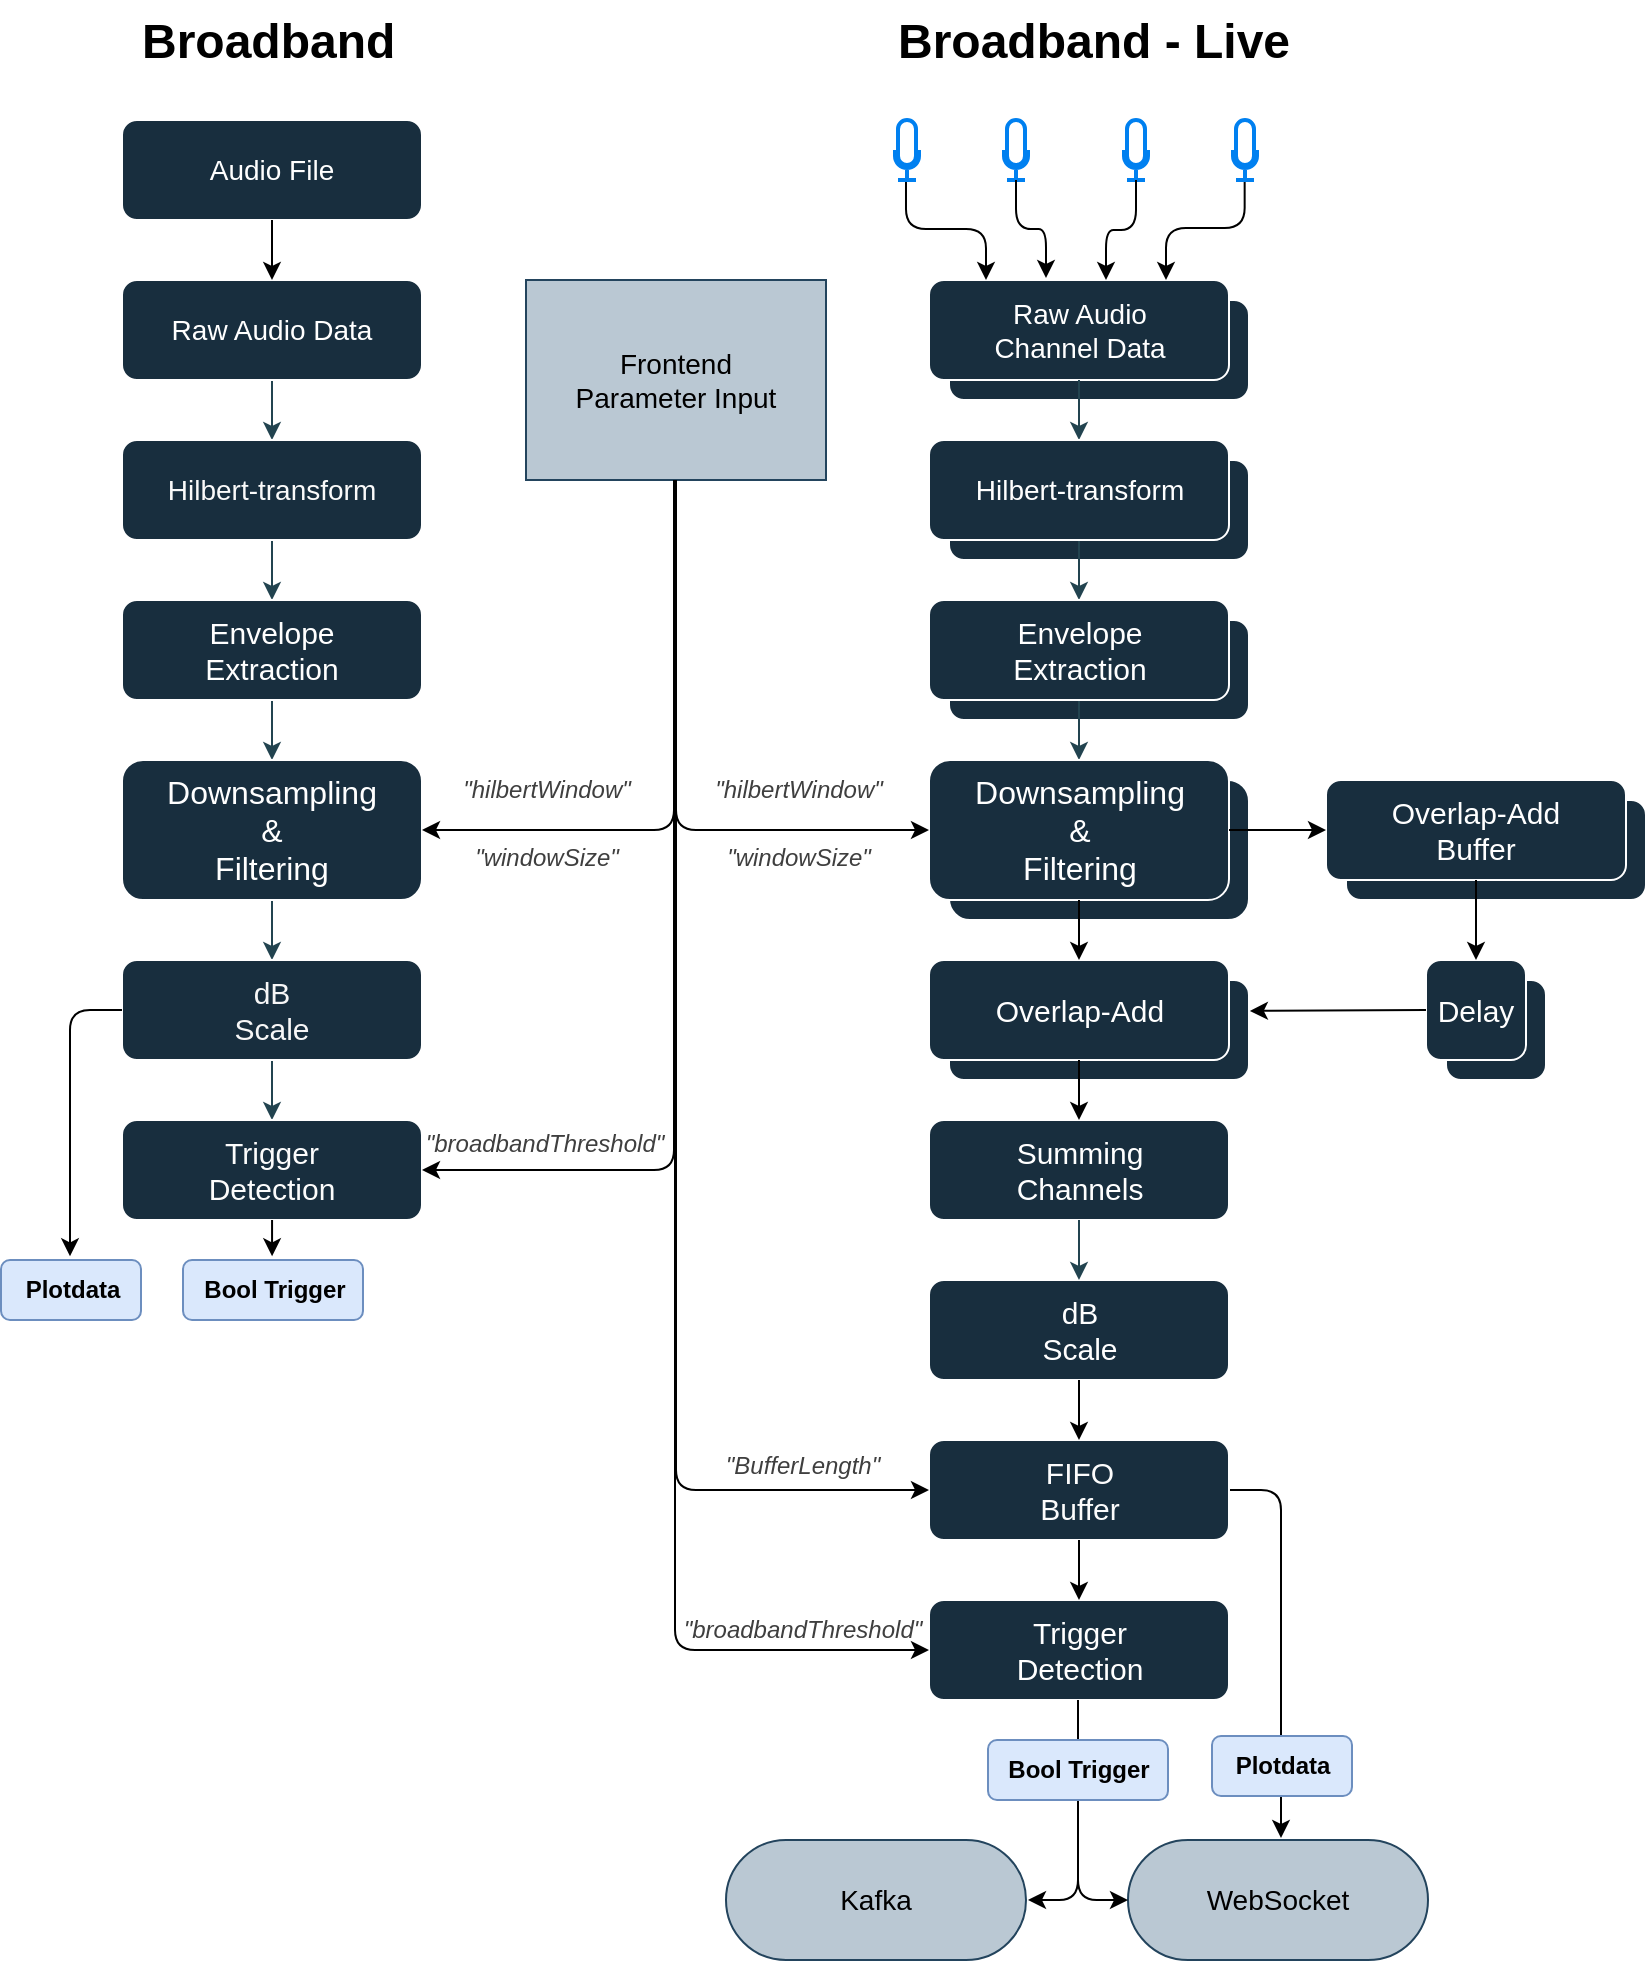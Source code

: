 <mxfile>
    <diagram name="Page-1" id="ETMK86KujsUC3mSHv967">
        <mxGraphModel dx="197" dy="1924" grid="1" gridSize="10" guides="1" tooltips="1" connect="1" arrows="1" fold="1" page="1" pageScale="1" pageWidth="827" pageHeight="1169" math="0" shadow="0">
            <root>
                <mxCell id="0"/>
                <mxCell id="1" parent="0"/>
                <mxCell id="47" value="" style="rounded=1;whiteSpace=wrap;html=1;labelBackgroundColor=none;fillColor=#182E3E;strokeColor=#FFFFFF;fontColor=#FFFFFF;" parent="1" vertex="1">
                    <mxGeometry x="727" y="370" width="50" height="50" as="geometry"/>
                </mxCell>
                <mxCell id="32" value="" style="group" parent="1" vertex="1" connectable="0">
                    <mxGeometry x="677" y="280" width="150" height="50" as="geometry"/>
                </mxCell>
                <mxCell id="33" value="" style="rounded=1;whiteSpace=wrap;html=1;labelBackgroundColor=none;fillColor=#182E3E;strokeColor=#FFFFFF;fontColor=#FFFFFF;" parent="32" vertex="1">
                    <mxGeometry width="150" height="50" as="geometry"/>
                </mxCell>
                <mxCell id="34" value="&lt;span style=&quot;font-size: 15px;&quot;&gt;&lt;font style=&quot;color: rgb(255, 255, 255);&quot;&gt;OLA Buffer&lt;/font&gt;&lt;/span&gt;" style="text;html=1;align=center;verticalAlign=middle;whiteSpace=wrap;rounded=0;labelBackgroundColor=none;fontColor=#FFFFFF;" parent="32" vertex="1">
                    <mxGeometry x="45" y="10" width="60" height="30" as="geometry"/>
                </mxCell>
                <mxCell id="9" value="" style="group" parent="1" vertex="1" connectable="0">
                    <mxGeometry x="478.5" y="270" width="150" height="70" as="geometry"/>
                </mxCell>
                <mxCell id="10" value="" style="rounded=1;whiteSpace=wrap;html=1;labelBackgroundColor=none;fillColor=#182E3E;strokeColor=#FFFFFF;fontColor=#FFFFFF;" parent="9" vertex="1">
                    <mxGeometry width="150" height="70" as="geometry"/>
                </mxCell>
                <mxCell id="15" value="" style="group" parent="1" vertex="1" connectable="0">
                    <mxGeometry x="478.5" y="370" width="150" height="50" as="geometry"/>
                </mxCell>
                <mxCell id="16" value="" style="rounded=1;whiteSpace=wrap;html=1;labelBackgroundColor=none;fillColor=#182E3E;strokeColor=#FFFFFF;fontColor=#FFFFFF;" parent="15" vertex="1">
                    <mxGeometry width="150" height="50" as="geometry"/>
                </mxCell>
                <mxCell id="17" value="&lt;font style=&quot;font-size: 15px; color: rgb(255, 255, 255);&quot;&gt;OLA&lt;/font&gt;" style="text;html=1;align=center;verticalAlign=middle;whiteSpace=wrap;rounded=0;labelBackgroundColor=none;fontColor=#FFFFFF;" parent="15" vertex="1">
                    <mxGeometry x="45" y="10" width="60" height="30" as="geometry"/>
                </mxCell>
                <mxCell id="6" value="" style="group" parent="1" vertex="1" connectable="0">
                    <mxGeometry x="478.5" y="190" width="150" height="50" as="geometry"/>
                </mxCell>
                <mxCell id="7" value="" style="rounded=1;whiteSpace=wrap;html=1;labelBackgroundColor=none;fillColor=#182E3E;strokeColor=#FFFFFF;fontColor=#FFFFFF;" parent="6" vertex="1">
                    <mxGeometry width="150" height="50" as="geometry"/>
                </mxCell>
                <mxCell id="8" value="&lt;font style=&quot;font-size: 15px; color: rgb(255, 255, 255);&quot;&gt;Envelope Extraction&lt;/font&gt;" style="text;html=1;align=center;verticalAlign=middle;whiteSpace=wrap;rounded=0;labelBackgroundColor=none;fontColor=#FFFFFF;" parent="6" vertex="1">
                    <mxGeometry x="45" y="10" width="60" height="30" as="geometry"/>
                </mxCell>
                <mxCell id="3" value="" style="group" parent="1" vertex="1" connectable="0">
                    <mxGeometry x="478.5" y="110" width="150" height="50" as="geometry"/>
                </mxCell>
                <mxCell id="4" value="" style="rounded=1;whiteSpace=wrap;html=1;labelBackgroundColor=none;fillColor=#182E3E;strokeColor=#FFFFFF;fontColor=#FFFFFF;" parent="3" vertex="1">
                    <mxGeometry width="150" height="50" as="geometry"/>
                </mxCell>
                <mxCell id="5" value="&lt;font style=&quot;font-size: 14px; color: rgb(255, 255, 255);&quot;&gt;Hilbert-transform&lt;/font&gt;" style="text;html=1;align=center;verticalAlign=middle;whiteSpace=wrap;rounded=0;labelBackgroundColor=none;fontColor=#FFFFFF;" parent="3" vertex="1">
                    <mxGeometry x="20" y="10" width="110" height="30" as="geometry"/>
                </mxCell>
                <mxCell id="2" value="" style="rounded=1;whiteSpace=wrap;html=1;labelBackgroundColor=none;fillColor=#182E3E;strokeColor=#FFFFFF;fontColor=#FFFFFF;" parent="1" vertex="1">
                    <mxGeometry x="478.5" y="30" width="150" height="50" as="geometry"/>
                </mxCell>
                <mxCell id="3l54H0jpk-vekhEGEyEh-17" value="" style="edgeStyle=orthogonalEdgeStyle;rounded=0;orthogonalLoop=1;jettySize=auto;html=1;exitX=0.5;exitY=1;exitDx=0;exitDy=0;labelBackgroundColor=none;fontColor=default;strokeColor=light-dark(#234450,#000000);entryX=0.5;entryY=0;entryDx=0;entryDy=0;" parent="1" source="3l54H0jpk-vekhEGEyEh-1" target="7sJCCT2JWIlp2gaFB4CZ-1" edge="1">
                    <mxGeometry relative="1" as="geometry">
                        <mxPoint x="140" y="90" as="sourcePoint"/>
                        <mxPoint x="140" y="105" as="targetPoint"/>
                    </mxGeometry>
                </mxCell>
                <mxCell id="3l54H0jpk-vekhEGEyEh-18" value="" style="edgeStyle=orthogonalEdgeStyle;rounded=0;orthogonalLoop=1;jettySize=auto;html=1;entryX=0.5;entryY=0;entryDx=0;entryDy=0;labelBackgroundColor=none;fontColor=default;strokeColor=light-dark(#234450,#000000);" parent="1" source="3l54H0jpk-vekhEGEyEh-3" target="3l54H0jpk-vekhEGEyEh-4" edge="1">
                    <mxGeometry relative="1" as="geometry"/>
                </mxCell>
                <mxCell id="3l54H0jpk-vekhEGEyEh-22" style="edgeStyle=orthogonalEdgeStyle;rounded=0;orthogonalLoop=1;jettySize=auto;html=1;exitX=0.5;exitY=1;exitDx=0;exitDy=0;entryX=0.5;entryY=0;entryDx=0;entryDy=0;labelBackgroundColor=none;fontColor=default;strokeColor=light-dark(#234450,#000000);" parent="1" source="3l54H0jpk-vekhEGEyEh-4" target="3l54H0jpk-vekhEGEyEh-5" edge="1">
                    <mxGeometry relative="1" as="geometry"/>
                </mxCell>
                <mxCell id="3l54H0jpk-vekhEGEyEh-20" value="" style="edgeStyle=orthogonalEdgeStyle;rounded=0;orthogonalLoop=1;jettySize=auto;html=1;entryX=0.5;entryY=0;entryDx=0;entryDy=0;labelBackgroundColor=none;fontColor=default;strokeColor=light-dark(#234450,#000000);" parent="1" source="3l54H0jpk-vekhEGEyEh-5" target="3l54H0jpk-vekhEGEyEh-6" edge="1">
                    <mxGeometry relative="1" as="geometry">
                        <mxPoint x="140" y="440" as="targetPoint"/>
                    </mxGeometry>
                </mxCell>
                <mxCell id="3l54H0jpk-vekhEGEyEh-27" value="&lt;h1 style=&quot;margin-top: 0px;&quot;&gt;&lt;font style=&quot;color: rgb(0, 0, 0);&quot;&gt;Broadband&lt;/font&gt;&lt;/h1&gt;" style="text;html=1;whiteSpace=wrap;overflow=hidden;rounded=0;labelBackgroundColor=none;fontColor=#FFFFFF;" parent="1" vertex="1">
                    <mxGeometry x="72.5" y="-120" width="135" height="40" as="geometry"/>
                </mxCell>
                <mxCell id="7sJCCT2JWIlp2gaFB4CZ-2" value="" style="edgeStyle=orthogonalEdgeStyle;rounded=0;orthogonalLoop=1;jettySize=auto;html=1;exitX=0.5;exitY=1;exitDx=0;exitDy=0;labelBackgroundColor=none;fontColor=default;strokeColor=light-dark(#234450,#000000);entryX=0.5;entryY=0;entryDx=0;entryDy=0;" parent="1" source="7sJCCT2JWIlp2gaFB4CZ-1" target="3l54H0jpk-vekhEGEyEh-3" edge="1">
                    <mxGeometry relative="1" as="geometry">
                        <mxPoint x="140" y="165" as="sourcePoint"/>
                        <mxPoint x="140" y="180" as="targetPoint"/>
                        <Array as="points"/>
                    </mxGeometry>
                </mxCell>
                <mxCell id="7sJCCT2JWIlp2gaFB4CZ-4" value="" style="rounded=1;whiteSpace=wrap;html=1;labelBackgroundColor=none;fillColor=#182E3E;strokeColor=#FFFFFF;fontColor=#FFFFFF;" parent="1" vertex="1">
                    <mxGeometry x="468.5" y="20" width="150" height="50" as="geometry"/>
                </mxCell>
                <mxCell id="7sJCCT2JWIlp2gaFB4CZ-5" value="" style="edgeStyle=orthogonalEdgeStyle;rounded=0;orthogonalLoop=1;jettySize=auto;html=1;exitX=0.5;exitY=1;exitDx=0;exitDy=0;labelBackgroundColor=none;fontColor=default;strokeColor=light-dark(#234450,#000000);entryX=0.5;entryY=0;entryDx=0;entryDy=0;" parent="1" source="7sJCCT2JWIlp2gaFB4CZ-4" target="7sJCCT2JWIlp2gaFB4CZ-25" edge="1">
                    <mxGeometry relative="1" as="geometry">
                        <mxPoint x="543.5" y="90" as="sourcePoint"/>
                        <mxPoint x="543.5" y="105" as="targetPoint"/>
                    </mxGeometry>
                </mxCell>
                <mxCell id="7sJCCT2JWIlp2gaFB4CZ-6" value="&lt;font style=&quot;font-size: 14px; color: rgb(255, 255, 255);&quot;&gt;Raw Audio Channel Data&lt;/font&gt;" style="text;html=1;align=center;verticalAlign=middle;whiteSpace=wrap;rounded=0;labelBackgroundColor=none;fontColor=#FFFFFF;" parent="1" vertex="1">
                    <mxGeometry x="488.5" y="30" width="110" height="30" as="geometry"/>
                </mxCell>
                <mxCell id="7sJCCT2JWIlp2gaFB4CZ-7" value="" style="edgeStyle=orthogonalEdgeStyle;rounded=0;orthogonalLoop=1;jettySize=auto;html=1;entryX=0.5;entryY=0;entryDx=0;entryDy=0;labelBackgroundColor=none;fontColor=default;strokeColor=light-dark(#234450,#000000);" parent="1" source="7sJCCT2JWIlp2gaFB4CZ-8" target="7sJCCT2JWIlp2gaFB4CZ-10" edge="1">
                    <mxGeometry relative="1" as="geometry"/>
                </mxCell>
                <mxCell id="7sJCCT2JWIlp2gaFB4CZ-24" value="&lt;h1 style=&quot;margin-top: 0px;&quot;&gt;&lt;font style=&quot;color: rgb(0, 0, 0);&quot;&gt;Broadband - Live&lt;/font&gt;&lt;/h1&gt;" style="text;html=1;whiteSpace=wrap;overflow=hidden;rounded=0;labelBackgroundColor=none;fontColor=#FFFFFF;" parent="1" vertex="1">
                    <mxGeometry x="451" y="-120" width="205" height="40" as="geometry"/>
                </mxCell>
                <mxCell id="7sJCCT2JWIlp2gaFB4CZ-26" value="" style="edgeStyle=orthogonalEdgeStyle;rounded=0;orthogonalLoop=1;jettySize=auto;html=1;exitX=0.5;exitY=1;exitDx=0;exitDy=0;labelBackgroundColor=none;fontColor=default;strokeColor=light-dark(#234450,#000000);entryX=0.5;entryY=0;entryDx=0;entryDy=0;" parent="1" source="7sJCCT2JWIlp2gaFB4CZ-25" target="7sJCCT2JWIlp2gaFB4CZ-8" edge="1">
                    <mxGeometry relative="1" as="geometry">
                        <mxPoint x="543.5" y="165" as="sourcePoint"/>
                        <mxPoint x="543.5" y="180" as="targetPoint"/>
                        <Array as="points"/>
                    </mxGeometry>
                </mxCell>
                <mxCell id="7sJCCT2JWIlp2gaFB4CZ-28" value="" style="group" parent="1" vertex="1" connectable="0">
                    <mxGeometry x="468.5" y="600" width="150" height="50" as="geometry"/>
                </mxCell>
                <mxCell id="85" value="" style="edgeStyle=elbowEdgeStyle;html=1;" edge="1" parent="7sJCCT2JWIlp2gaFB4CZ-28" source="7sJCCT2JWIlp2gaFB4CZ-15">
                    <mxGeometry relative="1" as="geometry">
                        <mxPoint x="175.5" y="199" as="targetPoint"/>
                        <Array as="points">
                            <mxPoint x="176" y="110"/>
                        </Array>
                    </mxGeometry>
                </mxCell>
                <mxCell id="7sJCCT2JWIlp2gaFB4CZ-15" value="" style="rounded=1;whiteSpace=wrap;html=1;labelBackgroundColor=none;fillColor=#182E3E;strokeColor=#FFFFFF;fontColor=#FFFFFF;" parent="7sJCCT2JWIlp2gaFB4CZ-28" vertex="1">
                    <mxGeometry width="150" height="50" as="geometry"/>
                </mxCell>
                <mxCell id="7sJCCT2JWIlp2gaFB4CZ-16" value="&lt;font style=&quot;font-size: 15px; color: rgb(252, 252, 252);&quot;&gt;FIFO Buffer&lt;/font&gt;" style="text;html=1;align=center;verticalAlign=middle;whiteSpace=wrap;rounded=0;labelBackgroundColor=none;fontColor=#FFFFFF;" parent="7sJCCT2JWIlp2gaFB4CZ-28" vertex="1">
                    <mxGeometry x="45" y="10" width="60" height="30" as="geometry"/>
                </mxCell>
                <mxCell id="7sJCCT2JWIlp2gaFB4CZ-29" value="" style="group" parent="1" vertex="1" connectable="0">
                    <mxGeometry x="468.5" y="520" width="150" height="50" as="geometry"/>
                </mxCell>
                <mxCell id="7sJCCT2JWIlp2gaFB4CZ-12" value="" style="rounded=1;whiteSpace=wrap;html=1;labelBackgroundColor=none;fillColor=#182E3E;strokeColor=#FFFFFF;fontColor=#FFFFFF;" parent="7sJCCT2JWIlp2gaFB4CZ-29" vertex="1">
                    <mxGeometry width="150" height="50" as="geometry"/>
                </mxCell>
                <mxCell id="7sJCCT2JWIlp2gaFB4CZ-17" value="&lt;font style=&quot;font-size: 15px; color: rgb(255, 255, 255);&quot;&gt;dB Scale&lt;/font&gt;" style="text;html=1;align=center;verticalAlign=middle;whiteSpace=wrap;rounded=0;labelBackgroundColor=none;fontColor=#FFFFFF;" parent="7sJCCT2JWIlp2gaFB4CZ-29" vertex="1">
                    <mxGeometry x="45" y="10" width="60" height="30" as="geometry"/>
                </mxCell>
                <mxCell id="7sJCCT2JWIlp2gaFB4CZ-30" value="" style="group" parent="1" vertex="1" connectable="0">
                    <mxGeometry x="468.5" y="260" width="150" height="70" as="geometry"/>
                </mxCell>
                <mxCell id="7sJCCT2JWIlp2gaFB4CZ-10" value="" style="rounded=1;whiteSpace=wrap;html=1;labelBackgroundColor=none;fillColor=#182E3E;strokeColor=#FFFFFF;fontColor=#FFFFFF;" parent="7sJCCT2JWIlp2gaFB4CZ-30" vertex="1">
                    <mxGeometry width="150" height="70" as="geometry"/>
                </mxCell>
                <mxCell id="7sJCCT2JWIlp2gaFB4CZ-18" value="&lt;font style=&quot;font-size: 16px; color: rgb(255, 255, 255);&quot;&gt;Downsampling&lt;/font&gt;&lt;div&gt;&lt;font style=&quot;font-size: 16px; color: rgb(255, 255, 255);&quot;&gt;&amp;amp;&lt;/font&gt;&lt;/div&gt;&lt;div&gt;&lt;font style=&quot;font-size: 16px; color: rgb(255, 255, 255);&quot;&gt;Filtering&lt;/font&gt;&lt;/div&gt;" style="text;html=1;align=center;verticalAlign=middle;whiteSpace=wrap;rounded=0;labelBackgroundColor=none;fontColor=#FFFFFF;" parent="7sJCCT2JWIlp2gaFB4CZ-30" vertex="1">
                    <mxGeometry x="20" y="20" width="110" height="30" as="geometry"/>
                </mxCell>
                <mxCell id="7sJCCT2JWIlp2gaFB4CZ-31" value="" style="group" parent="1" vertex="1" connectable="0">
                    <mxGeometry x="468.5" y="180" width="150" height="50" as="geometry"/>
                </mxCell>
                <mxCell id="7sJCCT2JWIlp2gaFB4CZ-8" value="" style="rounded=1;whiteSpace=wrap;html=1;labelBackgroundColor=none;fillColor=#182E3E;strokeColor=#FFFFFF;fontColor=#FFFFFF;" parent="7sJCCT2JWIlp2gaFB4CZ-31" vertex="1">
                    <mxGeometry width="150" height="50" as="geometry"/>
                </mxCell>
                <mxCell id="7sJCCT2JWIlp2gaFB4CZ-19" value="&lt;font style=&quot;font-size: 15px; color: rgb(255, 255, 255);&quot;&gt;Envelope Extraction&lt;/font&gt;" style="text;html=1;align=center;verticalAlign=middle;whiteSpace=wrap;rounded=0;labelBackgroundColor=none;fontColor=#FFFFFF;" parent="7sJCCT2JWIlp2gaFB4CZ-31" vertex="1">
                    <mxGeometry x="45" y="10" width="60" height="30" as="geometry"/>
                </mxCell>
                <mxCell id="7sJCCT2JWIlp2gaFB4CZ-32" value="" style="group" parent="1" vertex="1" connectable="0">
                    <mxGeometry x="468.5" y="100" width="150" height="50" as="geometry"/>
                </mxCell>
                <mxCell id="7sJCCT2JWIlp2gaFB4CZ-25" value="" style="rounded=1;whiteSpace=wrap;html=1;labelBackgroundColor=none;fillColor=#182E3E;strokeColor=#FFFFFF;fontColor=#FFFFFF;" parent="7sJCCT2JWIlp2gaFB4CZ-32" vertex="1">
                    <mxGeometry width="150" height="50" as="geometry"/>
                </mxCell>
                <mxCell id="7sJCCT2JWIlp2gaFB4CZ-27" value="&lt;font style=&quot;font-size: 14px; color: rgb(255, 255, 255);&quot;&gt;Hilbert-transform&lt;/font&gt;" style="text;html=1;align=center;verticalAlign=middle;whiteSpace=wrap;rounded=0;labelBackgroundColor=none;fontColor=#FFFFFF;" parent="7sJCCT2JWIlp2gaFB4CZ-32" vertex="1">
                    <mxGeometry x="20" y="10" width="110" height="30" as="geometry"/>
                </mxCell>
                <mxCell id="7sJCCT2JWIlp2gaFB4CZ-33" value="" style="group" parent="1" vertex="1" connectable="0">
                    <mxGeometry x="468.5" y="680" width="150" height="50" as="geometry"/>
                </mxCell>
                <mxCell id="7sJCCT2JWIlp2gaFB4CZ-13" value="" style="rounded=1;whiteSpace=wrap;html=1;labelBackgroundColor=none;fillColor=#182E3E;strokeColor=#FFFFFF;fontColor=#FFFFFF;" parent="7sJCCT2JWIlp2gaFB4CZ-33" vertex="1">
                    <mxGeometry width="150" height="50" as="geometry"/>
                </mxCell>
                <mxCell id="7sJCCT2JWIlp2gaFB4CZ-21" value="&lt;font style=&quot;font-size: 15px; color: rgb(255, 255, 255);&quot;&gt;Trigger Detection&lt;/font&gt;" style="text;html=1;align=center;verticalAlign=middle;whiteSpace=wrap;rounded=0;labelBackgroundColor=none;fontColor=#FFFFFF;" parent="7sJCCT2JWIlp2gaFB4CZ-33" vertex="1">
                    <mxGeometry x="45" y="10" width="60" height="30" as="geometry"/>
                </mxCell>
                <mxCell id="7sJCCT2JWIlp2gaFB4CZ-36" value="" style="group" parent="1" vertex="1" connectable="0">
                    <mxGeometry x="65" y="440" width="150" height="50" as="geometry"/>
                </mxCell>
                <mxCell id="3l54H0jpk-vekhEGEyEh-6" value="" style="rounded=1;whiteSpace=wrap;html=1;labelBackgroundColor=none;fillColor=#182E3E;strokeColor=#FFFFFF;fontColor=#FFFFFF;" parent="7sJCCT2JWIlp2gaFB4CZ-36" vertex="1">
                    <mxGeometry width="150" height="50" as="geometry"/>
                </mxCell>
                <mxCell id="3l54H0jpk-vekhEGEyEh-12" value="&lt;font style=&quot;font-size: 15px; color: rgb(252, 252, 252);&quot;&gt;Trigger Detection&lt;/font&gt;" style="text;html=1;align=center;verticalAlign=middle;whiteSpace=wrap;rounded=0;labelBackgroundColor=none;fontColor=#FFFFFF;" parent="7sJCCT2JWIlp2gaFB4CZ-36" vertex="1">
                    <mxGeometry x="45" y="10" width="60" height="30" as="geometry"/>
                </mxCell>
                <mxCell id="7sJCCT2JWIlp2gaFB4CZ-37" value="" style="group" parent="1" vertex="1" connectable="0">
                    <mxGeometry x="65" y="360" width="150" height="50" as="geometry"/>
                </mxCell>
                <mxCell id="3l54H0jpk-vekhEGEyEh-5" value="" style="rounded=1;whiteSpace=wrap;html=1;labelBackgroundColor=none;fillColor=#182E3E;strokeColor=#FFFFFF;fontColor=#FFFFFF;" parent="7sJCCT2JWIlp2gaFB4CZ-37" vertex="1">
                    <mxGeometry width="150" height="50" as="geometry"/>
                </mxCell>
                <mxCell id="3l54H0jpk-vekhEGEyEh-9" value="&lt;font style=&quot;font-size: 15px; color: rgb(247, 247, 247);&quot;&gt;dB Scale&lt;/font&gt;" style="text;html=1;align=center;verticalAlign=middle;whiteSpace=wrap;rounded=0;labelBackgroundColor=none;fontColor=#FFFFFF;" parent="7sJCCT2JWIlp2gaFB4CZ-37" vertex="1">
                    <mxGeometry x="45" y="10" width="60" height="30" as="geometry"/>
                </mxCell>
                <mxCell id="7sJCCT2JWIlp2gaFB4CZ-38" value="" style="group" parent="1" vertex="1" connectable="0">
                    <mxGeometry x="65" y="260" width="150" height="70" as="geometry"/>
                </mxCell>
                <mxCell id="3l54H0jpk-vekhEGEyEh-4" value="" style="rounded=1;whiteSpace=wrap;html=1;labelBackgroundColor=none;fillColor=#182E3E;strokeColor=#FFFFFF;fontColor=#FFFFFF;" parent="7sJCCT2JWIlp2gaFB4CZ-38" vertex="1">
                    <mxGeometry width="150" height="70" as="geometry"/>
                </mxCell>
                <mxCell id="3l54H0jpk-vekhEGEyEh-10" value="&lt;font style=&quot;font-size: 16px; color: rgb(255, 255, 255);&quot;&gt;Downsampling&lt;/font&gt;&lt;div&gt;&lt;font style=&quot;font-size: 16px; color: rgb(255, 255, 255);&quot;&gt;&amp;amp;&lt;/font&gt;&lt;/div&gt;&lt;div&gt;&lt;font style=&quot;font-size: 16px; color: rgb(255, 255, 255);&quot;&gt;Filtering&lt;/font&gt;&lt;/div&gt;" style="text;html=1;align=center;verticalAlign=middle;whiteSpace=wrap;rounded=0;labelBackgroundColor=none;fontColor=#FFFFFF;" parent="7sJCCT2JWIlp2gaFB4CZ-38" vertex="1">
                    <mxGeometry x="20" y="20" width="110" height="30" as="geometry"/>
                </mxCell>
                <mxCell id="7sJCCT2JWIlp2gaFB4CZ-39" value="" style="group" parent="1" vertex="1" connectable="0">
                    <mxGeometry x="65" y="180" width="150" height="50" as="geometry"/>
                </mxCell>
                <mxCell id="3l54H0jpk-vekhEGEyEh-3" value="" style="rounded=1;whiteSpace=wrap;html=1;labelBackgroundColor=none;fillColor=#182E3E;strokeColor=#FFFFFF;fontColor=#FFFFFF;" parent="7sJCCT2JWIlp2gaFB4CZ-39" vertex="1">
                    <mxGeometry width="150" height="50" as="geometry"/>
                </mxCell>
                <mxCell id="3l54H0jpk-vekhEGEyEh-11" value="&lt;font style=&quot;font-size: 15px; color: rgb(255, 255, 255);&quot;&gt;Envelope Extraction&lt;/font&gt;" style="text;html=1;align=center;verticalAlign=middle;whiteSpace=wrap;rounded=0;labelBackgroundColor=none;fontColor=#FFFFFF;" parent="7sJCCT2JWIlp2gaFB4CZ-39" vertex="1">
                    <mxGeometry x="45" y="10" width="60" height="30" as="geometry"/>
                </mxCell>
                <mxCell id="7sJCCT2JWIlp2gaFB4CZ-40" value="" style="group" parent="1" vertex="1" connectable="0">
                    <mxGeometry x="65" y="100" width="150" height="50" as="geometry"/>
                </mxCell>
                <mxCell id="7sJCCT2JWIlp2gaFB4CZ-1" value="" style="rounded=1;whiteSpace=wrap;html=1;labelBackgroundColor=none;fillColor=#182E3E;strokeColor=#FFFFFF;fontColor=#FFFFFF;" parent="7sJCCT2JWIlp2gaFB4CZ-40" vertex="1">
                    <mxGeometry width="150" height="50" as="geometry"/>
                </mxCell>
                <mxCell id="7sJCCT2JWIlp2gaFB4CZ-3" value="&lt;font style=&quot;font-size: 14px; color: rgb(250, 250, 250);&quot;&gt;Hilbert-transform&lt;/font&gt;" style="text;html=1;align=center;verticalAlign=middle;whiteSpace=wrap;rounded=0;labelBackgroundColor=none;fontColor=#FFFFFF;" parent="7sJCCT2JWIlp2gaFB4CZ-40" vertex="1">
                    <mxGeometry x="20" y="10" width="110" height="30" as="geometry"/>
                </mxCell>
                <mxCell id="7sJCCT2JWIlp2gaFB4CZ-41" value="" style="group;fillColor=none;" parent="1" vertex="1" connectable="0">
                    <mxGeometry x="65" y="20" width="150" height="50" as="geometry"/>
                </mxCell>
                <mxCell id="3l54H0jpk-vekhEGEyEh-1" value="" style="rounded=1;whiteSpace=wrap;html=1;labelBackgroundColor=none;fillColor=#182E3E;strokeColor=#FFFFFF;fontColor=#FFFFFF;" parent="7sJCCT2JWIlp2gaFB4CZ-41" vertex="1">
                    <mxGeometry width="150" height="50" as="geometry"/>
                </mxCell>
                <mxCell id="3l54H0jpk-vekhEGEyEh-2" value="&lt;font style=&quot;font-size: 14px; color: rgb(255, 255, 255);&quot;&gt;Raw Audio Data&lt;/font&gt;" style="text;html=1;align=center;verticalAlign=middle;whiteSpace=wrap;rounded=0;labelBackgroundColor=none;fontColor=#FFFFFF;" parent="7sJCCT2JWIlp2gaFB4CZ-41" vertex="1">
                    <mxGeometry x="20" y="10" width="110" height="30" as="geometry"/>
                </mxCell>
                <mxCell id="7sJCCT2JWIlp2gaFB4CZ-43" value="" style="group" parent="1" vertex="1" connectable="0">
                    <mxGeometry x="468.5" y="360" width="150" height="50" as="geometry"/>
                </mxCell>
                <mxCell id="7sJCCT2JWIlp2gaFB4CZ-44" value="" style="rounded=1;whiteSpace=wrap;html=1;labelBackgroundColor=none;fillColor=#182E3E;strokeColor=#FFFFFF;fontColor=#FFFFFF;" parent="7sJCCT2JWIlp2gaFB4CZ-43" vertex="1">
                    <mxGeometry width="150" height="50" as="geometry"/>
                </mxCell>
                <mxCell id="7sJCCT2JWIlp2gaFB4CZ-45" value="&lt;font style=&quot;font-size: 15px; color: rgb(255, 255, 255);&quot;&gt;Overlap-Add&lt;/font&gt;" style="text;html=1;align=center;verticalAlign=middle;whiteSpace=wrap;rounded=0;labelBackgroundColor=none;fontColor=#FFFFFF;" parent="7sJCCT2JWIlp2gaFB4CZ-43" vertex="1">
                    <mxGeometry x="10" y="10" width="130" height="30" as="geometry"/>
                </mxCell>
                <mxCell id="18" value="" style="group" parent="1" vertex="1" connectable="0">
                    <mxGeometry x="468.5" y="440" width="150" height="50" as="geometry"/>
                </mxCell>
                <mxCell id="19" value="" style="rounded=1;whiteSpace=wrap;html=1;labelBackgroundColor=none;fillColor=#182E3E;strokeColor=#FFFFFF;fontColor=#FFFFFF;" parent="18" vertex="1">
                    <mxGeometry width="150" height="50" as="geometry"/>
                </mxCell>
                <mxCell id="20" value="&lt;span style=&quot;font-size: 15px;&quot;&gt;&lt;font style=&quot;color: rgb(255, 255, 255);&quot;&gt;Summing Channels&lt;/font&gt;&lt;/span&gt;" style="text;html=1;align=center;verticalAlign=middle;whiteSpace=wrap;rounded=0;labelBackgroundColor=none;fontColor=#FFFFFF;" parent="18" vertex="1">
                    <mxGeometry x="45" y="10" width="60" height="30" as="geometry"/>
                </mxCell>
                <mxCell id="21" style="edgeStyle=none;html=1;exitX=0.5;exitY=1;exitDx=0;exitDy=0;entryX=0.5;entryY=0;entryDx=0;entryDy=0;strokeColor=light-dark(#234450,#000000);" parent="1" source="19" target="7sJCCT2JWIlp2gaFB4CZ-12" edge="1">
                    <mxGeometry relative="1" as="geometry"/>
                </mxCell>
                <mxCell id="25" style="edgeStyle=none;html=1;exitX=0.5;exitY=1;exitDx=0;exitDy=0;entryX=0.5;entryY=0;entryDx=0;entryDy=0;" parent="1" source="7sJCCT2JWIlp2gaFB4CZ-12" target="7sJCCT2JWIlp2gaFB4CZ-15" edge="1">
                    <mxGeometry relative="1" as="geometry"/>
                </mxCell>
                <mxCell id="26" style="edgeStyle=none;html=1;exitX=0.5;exitY=1;exitDx=0;exitDy=0;entryX=0.5;entryY=0;entryDx=0;entryDy=0;" parent="1" source="7sJCCT2JWIlp2gaFB4CZ-15" target="7sJCCT2JWIlp2gaFB4CZ-13" edge="1">
                    <mxGeometry relative="1" as="geometry"/>
                </mxCell>
                <mxCell id="27" value="" style="group" parent="1" vertex="1" connectable="0">
                    <mxGeometry x="667" y="270" width="150" height="50" as="geometry"/>
                </mxCell>
                <mxCell id="28" value="" style="rounded=1;whiteSpace=wrap;html=1;labelBackgroundColor=none;fillColor=#182E3E;strokeColor=#FFFFFF;fontColor=#FFFFFF;" parent="27" vertex="1">
                    <mxGeometry width="150" height="50" as="geometry"/>
                </mxCell>
                <mxCell id="29" value="&lt;span style=&quot;font-size: 15px;&quot;&gt;&lt;font style=&quot;color: rgb(255, 255, 255);&quot;&gt;Overlap-Add Buffer&lt;/font&gt;&lt;/span&gt;" style="text;html=1;align=center;verticalAlign=middle;whiteSpace=wrap;rounded=0;labelBackgroundColor=none;fontColor=#FFFFFF;" parent="27" vertex="1">
                    <mxGeometry x="10" y="10" width="130" height="30" as="geometry"/>
                </mxCell>
                <mxCell id="30" style="edgeStyle=none;html=1;exitX=1;exitY=0.5;exitDx=0;exitDy=0;entryX=0;entryY=0.5;entryDx=0;entryDy=0;" parent="1" source="7sJCCT2JWIlp2gaFB4CZ-10" target="28" edge="1">
                    <mxGeometry relative="1" as="geometry"/>
                </mxCell>
                <mxCell id="37" style="edgeStyle=none;html=1;exitX=0.5;exitY=1;exitDx=0;exitDy=0;entryX=0.5;entryY=0;entryDx=0;entryDy=0;" parent="1" source="7sJCCT2JWIlp2gaFB4CZ-10" target="7sJCCT2JWIlp2gaFB4CZ-44" edge="1">
                    <mxGeometry relative="1" as="geometry"/>
                </mxCell>
                <mxCell id="40" value="" style="group" parent="1" vertex="1" connectable="0">
                    <mxGeometry x="727" y="360" width="50" height="50" as="geometry"/>
                </mxCell>
                <mxCell id="41" value="" style="rounded=1;whiteSpace=wrap;html=1;labelBackgroundColor=none;fillColor=#182E3E;strokeColor=#FFFFFF;fontColor=#FFFFFF;" parent="40" vertex="1">
                    <mxGeometry x="-10" width="50" height="50" as="geometry"/>
                </mxCell>
                <mxCell id="42" value="&lt;span style=&quot;font-size: 15px;&quot;&gt;&lt;font style=&quot;color: rgb(255, 255, 255);&quot;&gt;Delay&lt;/font&gt;&lt;/span&gt;" style="text;html=1;align=center;verticalAlign=middle;whiteSpace=wrap;rounded=0;labelBackgroundColor=none;fontColor=#FFFFFF;" parent="40" vertex="1">
                    <mxGeometry x="5" y="10" width="20" height="30" as="geometry"/>
                </mxCell>
                <mxCell id="43" style="edgeStyle=none;html=1;exitX=0.5;exitY=1;exitDx=0;exitDy=0;entryX=0.5;entryY=0;entryDx=0;entryDy=0;" parent="1" source="28" target="41" edge="1">
                    <mxGeometry relative="1" as="geometry">
                        <mxPoint x="747" y="350" as="targetPoint"/>
                    </mxGeometry>
                </mxCell>
                <mxCell id="44" style="edgeStyle=none;html=1;exitX=0;exitY=0.5;exitDx=0;exitDy=0;entryX=1.003;entryY=0.309;entryDx=0;entryDy=0;entryPerimeter=0;" parent="1" source="41" target="16" edge="1">
                    <mxGeometry relative="1" as="geometry"/>
                </mxCell>
                <mxCell id="46" style="edgeStyle=none;html=1;exitX=0.5;exitY=1;exitDx=0;exitDy=0;entryX=0.5;entryY=0;entryDx=0;entryDy=0;" parent="1" source="7sJCCT2JWIlp2gaFB4CZ-44" target="19" edge="1">
                    <mxGeometry relative="1" as="geometry"/>
                </mxCell>
                <mxCell id="48" value="" style="group;fillColor=none;" parent="1" vertex="1" connectable="0">
                    <mxGeometry x="65" y="-60" width="150" height="50" as="geometry"/>
                </mxCell>
                <mxCell id="49" value="" style="rounded=1;whiteSpace=wrap;html=1;labelBackgroundColor=none;fillColor=#182E3E;strokeColor=#FFFFFF;fontColor=#FFFFFF;" parent="48" vertex="1">
                    <mxGeometry width="150" height="50" as="geometry"/>
                </mxCell>
                <mxCell id="50" value="&lt;font style=&quot;font-size: 14px; color: rgb(255, 255, 255);&quot;&gt;Audio File&lt;/font&gt;" style="text;html=1;align=center;verticalAlign=middle;whiteSpace=wrap;rounded=0;labelBackgroundColor=none;fontColor=#FFFFFF;" parent="48" vertex="1">
                    <mxGeometry x="20" y="10" width="110" height="30" as="geometry"/>
                </mxCell>
                <mxCell id="51" style="edgeStyle=none;html=1;exitX=0.5;exitY=1;exitDx=0;exitDy=0;entryX=0.5;entryY=0;entryDx=0;entryDy=0;" parent="1" source="49" target="3l54H0jpk-vekhEGEyEh-1" edge="1">
                    <mxGeometry relative="1" as="geometry"/>
                </mxCell>
                <mxCell id="57" style="html=1;entryX=0.25;entryY=0;entryDx=0;entryDy=0;edgeStyle=elbowEdgeStyle;elbow=vertical;exitX=0.458;exitY=0.978;exitDx=0;exitDy=0;exitPerimeter=0;" parent="1" source="52" edge="1">
                    <mxGeometry relative="1" as="geometry">
                        <mxPoint x="448.5" y="-30" as="sourcePoint"/>
                        <mxPoint x="497" y="20" as="targetPoint"/>
                    </mxGeometry>
                </mxCell>
                <mxCell id="52" value="" style="html=1;verticalLabelPosition=bottom;align=center;labelBackgroundColor=#ffffff;verticalAlign=top;strokeWidth=2;strokeColor=#0080F0;shadow=0;dashed=0;shape=mxgraph.ios7.icons.microphone;" parent="1" vertex="1">
                    <mxGeometry x="451.5" y="-60" width="12" height="30" as="geometry"/>
                </mxCell>
                <mxCell id="53" value="" style="html=1;verticalLabelPosition=bottom;align=center;labelBackgroundColor=#ffffff;verticalAlign=top;strokeWidth=2;strokeColor=#0080F0;shadow=0;dashed=0;shape=mxgraph.ios7.icons.microphone;" parent="1" vertex="1">
                    <mxGeometry x="506" y="-60" width="12" height="30" as="geometry"/>
                </mxCell>
                <mxCell id="54" value="" style="html=1;verticalLabelPosition=bottom;align=center;labelBackgroundColor=#ffffff;verticalAlign=top;strokeWidth=2;strokeColor=#0080F0;shadow=0;dashed=0;shape=mxgraph.ios7.icons.microphone;" parent="1" vertex="1">
                    <mxGeometry x="566" y="-60" width="12" height="30" as="geometry"/>
                </mxCell>
                <mxCell id="60" style="edgeStyle=elbowEdgeStyle;html=1;entryX=0.75;entryY=0;entryDx=0;entryDy=0;elbow=vertical;exitX=0.486;exitY=0.919;exitDx=0;exitDy=0;exitPerimeter=0;" parent="1" source="55" edge="1">
                    <mxGeometry relative="1" as="geometry">
                        <mxPoint x="632.5" y="-30" as="sourcePoint"/>
                        <mxPoint x="587" y="20" as="targetPoint"/>
                    </mxGeometry>
                </mxCell>
                <mxCell id="55" value="" style="html=1;verticalLabelPosition=bottom;align=center;labelBackgroundColor=#ffffff;verticalAlign=top;strokeWidth=2;strokeColor=#0080F0;shadow=0;dashed=0;shape=mxgraph.ios7.icons.microphone;" parent="1" vertex="1">
                    <mxGeometry x="620.5" y="-60" width="12" height="30" as="geometry"/>
                </mxCell>
                <mxCell id="58" style="edgeStyle=elbowEdgeStyle;html=1;elbow=vertical;" parent="1" source="53" edge="1">
                    <mxGeometry relative="1" as="geometry">
                        <mxPoint x="527" y="19" as="targetPoint"/>
                    </mxGeometry>
                </mxCell>
                <mxCell id="59" style="edgeStyle=elbowEdgeStyle;html=1;elbow=vertical;entryX=0.59;entryY=0;entryDx=0;entryDy=0;entryPerimeter=0;" parent="1" source="54" target="7sJCCT2JWIlp2gaFB4CZ-4" edge="1">
                    <mxGeometry relative="1" as="geometry">
                        <mxPoint x="562" y="20" as="targetPoint"/>
                    </mxGeometry>
                </mxCell>
                <mxCell id="67" value="" style="edgeStyle=elbowEdgeStyle;html=1;exitX=0.5;exitY=1;exitDx=0;exitDy=0;entryX=0;entryY=0.5;entryDx=0;entryDy=0;" parent="1" source="62" target="7sJCCT2JWIlp2gaFB4CZ-10" edge="1">
                    <mxGeometry x="0.604" y="-15" relative="1" as="geometry">
                        <mxPoint x="427" y="300" as="targetPoint"/>
                        <Array as="points">
                            <mxPoint x="342" y="200"/>
                        </Array>
                        <mxPoint as="offset"/>
                    </mxGeometry>
                </mxCell>
                <mxCell id="69" value="" style="group" parent="1" vertex="1" connectable="0">
                    <mxGeometry x="267" y="20" width="150" height="100" as="geometry"/>
                </mxCell>
                <mxCell id="62" value="" style="rounded=1;whiteSpace=wrap;html=1;labelBackgroundColor=none;fillColor=#182E3E;strokeColor=#FFFFFF;fontColor=#FFFFFF;" parent="69" vertex="1">
                    <mxGeometry width="150" height="100" as="geometry"/>
                </mxCell>
                <mxCell id="61" value="" style="group;fontSize=14;fillColor=#bac8d3;strokeColor=#23445d;" parent="69" vertex="1" connectable="0">
                    <mxGeometry width="150" height="100" as="geometry"/>
                </mxCell>
                <mxCell id="63" value="&lt;font style=&quot;color: rgb(0, 0, 0);&quot;&gt;Frontend&lt;/font&gt;&lt;div&gt;&lt;font style=&quot;color: rgb(0, 0, 0);&quot;&gt;Parameter Input&lt;/font&gt;&lt;/div&gt;" style="text;html=1;align=center;verticalAlign=middle;whiteSpace=wrap;rounded=0;labelBackgroundColor=none;fontColor=#FFFFFF;fontSize=14;" parent="61" vertex="1">
                    <mxGeometry x="20" y="20" width="110" height="60" as="geometry"/>
                </mxCell>
                <mxCell id="71" value="" style="edgeStyle=elbowEdgeStyle;html=1;exitX=0.5;exitY=1;exitDx=0;exitDy=0;entryX=1;entryY=0.5;entryDx=0;entryDy=0;" parent="1" target="3l54H0jpk-vekhEGEyEh-4" edge="1">
                    <mxGeometry x="0.597" y="15" relative="1" as="geometry">
                        <mxPoint x="341" y="120" as="sourcePoint"/>
                        <mxPoint x="220" y="295" as="targetPoint"/>
                        <Array as="points">
                            <mxPoint x="341" y="200"/>
                        </Array>
                        <mxPoint as="offset"/>
                    </mxGeometry>
                </mxCell>
                <mxCell id="72" value="" style="edgeStyle=elbowEdgeStyle;html=1;exitX=0.5;exitY=1;exitDx=0;exitDy=0;" parent="1" edge="1" target="7sJCCT2JWIlp2gaFB4CZ-13">
                    <mxGeometry x="0.83" y="15" relative="1" as="geometry">
                        <mxPoint x="341.5" y="120" as="sourcePoint"/>
                        <mxPoint x="456.5" y="705" as="targetPoint"/>
                        <Array as="points">
                            <mxPoint x="341.5" y="200"/>
                        </Array>
                        <mxPoint as="offset"/>
                    </mxGeometry>
                </mxCell>
                <mxCell id="73" value="" style="edgeStyle=elbowEdgeStyle;html=1;exitX=0.5;exitY=1;exitDx=0;exitDy=0;entryX=1;entryY=0.5;entryDx=0;entryDy=0;" parent="1" target="3l54H0jpk-vekhEGEyEh-6" edge="1">
                    <mxGeometry x="0.737" y="-15" relative="1" as="geometry">
                        <mxPoint x="341" y="130" as="sourcePoint"/>
                        <mxPoint x="236" y="465" as="targetPoint"/>
                        <Array as="points">
                            <mxPoint x="341" y="210"/>
                        </Array>
                        <mxPoint as="offset"/>
                    </mxGeometry>
                </mxCell>
                <mxCell id="80" value="" style="edgeStyle=elbowEdgeStyle;html=1;entryX=0;entryY=0.5;entryDx=0;entryDy=0;" parent="1" target="7sJCCT2JWIlp2gaFB4CZ-15" edge="1">
                    <mxGeometry x="0.805" y="15" relative="1" as="geometry">
                        <mxPoint x="342" y="120" as="sourcePoint"/>
                        <mxPoint x="464" y="715" as="targetPoint"/>
                        <Array as="points">
                            <mxPoint x="342" y="715"/>
                        </Array>
                        <mxPoint as="offset"/>
                    </mxGeometry>
                </mxCell>
                <mxCell id="97" value="&lt;b&gt;Plotdata&lt;/b&gt;" style="text;html=1;align=center;verticalAlign=middle;resizable=0;points=[];autosize=1;strokeColor=#6c8ebf;fillColor=#dae8fc;rounded=1;" vertex="1" parent="1">
                    <mxGeometry x="610" y="748" width="70" height="30" as="geometry"/>
                </mxCell>
                <mxCell id="98" value="&lt;b&gt;Plotdata&lt;/b&gt;" style="text;html=1;align=center;verticalAlign=middle;resizable=0;points=[];autosize=1;strokeColor=#6c8ebf;fillColor=#dae8fc;rounded=1;" vertex="1" parent="1">
                    <mxGeometry x="4.5" y="510" width="70" height="30" as="geometry"/>
                </mxCell>
                <mxCell id="99" value="&lt;i style=&quot;font-size: 11px;&quot;&gt;&lt;font style=&quot;font-size: 12px; color: rgb(63, 63, 63);&quot;&gt;&quot;hilbertWindow&quot;&lt;/font&gt;&lt;/i&gt;" style="text;html=1;align=center;verticalAlign=middle;resizable=0;points=[];autosize=1;strokeColor=none;fillColor=none;" vertex="1" parent="1">
                    <mxGeometry x="222" y="260" width="110" height="30" as="geometry"/>
                </mxCell>
                <mxCell id="101" value="&lt;i style=&quot;font-size: 11px;&quot;&gt;&lt;font style=&quot;font-size: 12px; color: rgb(63, 63, 63);&quot;&gt;&quot;hilbertWindow&quot;&lt;/font&gt;&lt;/i&gt;" style="text;html=1;align=center;verticalAlign=middle;resizable=0;points=[];autosize=1;strokeColor=none;fillColor=none;" vertex="1" parent="1">
                    <mxGeometry x="347.5" y="260" width="110" height="30" as="geometry"/>
                </mxCell>
                <mxCell id="102" value="&lt;i style=&quot;font-size: 11px;&quot;&gt;&lt;font style=&quot;font-size: 12px; color: rgb(63, 63, 63);&quot;&gt;&quot;windowSize&quot;&lt;/font&gt;&lt;/i&gt;" style="text;html=1;align=center;verticalAlign=middle;resizable=0;points=[];autosize=1;strokeColor=none;fillColor=none;" vertex="1" parent="1">
                    <mxGeometry x="227" y="294" width="100" height="30" as="geometry"/>
                </mxCell>
                <mxCell id="103" value="&lt;i style=&quot;font-size: 11px;&quot;&gt;&lt;font style=&quot;font-size: 12px; color: rgb(63, 63, 63);&quot;&gt;&quot;windowSize&quot;&lt;/font&gt;&lt;/i&gt;" style="text;html=1;align=center;verticalAlign=middle;resizable=0;points=[];autosize=1;strokeColor=none;fillColor=none;" vertex="1" parent="1">
                    <mxGeometry x="352.5" y="294" width="100" height="30" as="geometry"/>
                </mxCell>
                <mxCell id="104" value="&lt;i&gt;&lt;font style=&quot;color: rgb(63, 63, 63);&quot;&gt;&quot;broadbandThreshold&quot;&lt;/font&gt;&lt;/i&gt;" style="text;html=1;align=center;verticalAlign=middle;resizable=0;points=[];autosize=1;strokeColor=none;fillColor=none;" vertex="1" parent="1">
                    <mxGeometry x="205.5" y="437" width="140" height="30" as="geometry"/>
                </mxCell>
                <mxCell id="105" value="&lt;i&gt;&lt;font style=&quot;color: rgb(63, 63, 63);&quot;&gt;&quot;broadbandThreshold&quot;&lt;/font&gt;&lt;/i&gt;" style="text;html=1;align=center;verticalAlign=middle;resizable=0;points=[];autosize=1;strokeColor=none;fillColor=none;" vertex="1" parent="1">
                    <mxGeometry x="334.5" y="680" width="140" height="30" as="geometry"/>
                </mxCell>
                <mxCell id="107" value="&lt;i style=&quot;font-size: 11px;&quot;&gt;&lt;font style=&quot;font-size: 12px; color: rgb(63, 63, 63);&quot;&gt;&quot;BufferLength&quot;&lt;/font&gt;&lt;/i&gt;" style="text;html=1;align=center;verticalAlign=middle;resizable=0;points=[];autosize=1;strokeColor=none;fillColor=none;" vertex="1" parent="1">
                    <mxGeometry x="354.5" y="598" width="100" height="30" as="geometry"/>
                </mxCell>
                <mxCell id="108" style="edgeStyle=elbowEdgeStyle;html=1;exitX=0.5;exitY=0;exitDx=0;exitDy=0;startSize=6;elbow=vertical;" edge="1" parent="1">
                    <mxGeometry relative="1" as="geometry">
                        <mxPoint x="543" y="730" as="sourcePoint"/>
                        <mxPoint x="518" y="830" as="targetPoint"/>
                        <Array as="points">
                            <mxPoint x="528" y="830"/>
                        </Array>
                    </mxGeometry>
                </mxCell>
                <mxCell id="109" value="" style="group;fontSize=14;fillColor=#bac8d3;strokeColor=#23445d;rounded=1;arcSize=50;" vertex="1" connectable="0" parent="1">
                    <mxGeometry x="367" y="800" width="150" height="60" as="geometry"/>
                </mxCell>
                <mxCell id="110" value="&lt;font color=&quot;#000000&quot;&gt;Kafka&lt;/font&gt;" style="text;html=1;align=center;verticalAlign=middle;whiteSpace=wrap;rounded=0;labelBackgroundColor=none;fontColor=#FFFFFF;fontSize=14;" vertex="1" parent="109">
                    <mxGeometry x="20" y="12" width="110" height="36" as="geometry"/>
                </mxCell>
                <mxCell id="112" value="" style="group;fontSize=14;fillColor=#bac8d3;strokeColor=#23445d;rounded=1;arcSize=50;" vertex="1" connectable="0" parent="1">
                    <mxGeometry x="568" y="800" width="150" height="60" as="geometry"/>
                </mxCell>
                <mxCell id="113" value="&lt;font color=&quot;#000000&quot;&gt;WebSocket&lt;/font&gt;" style="text;html=1;align=center;verticalAlign=middle;whiteSpace=wrap;rounded=0;labelBackgroundColor=none;fontColor=#FFFFFF;fontSize=14;" vertex="1" parent="112">
                    <mxGeometry x="20" y="12" width="110" height="36" as="geometry"/>
                </mxCell>
                <mxCell id="114" style="edgeStyle=elbowEdgeStyle;html=1;exitX=0.5;exitY=0;exitDx=0;exitDy=0;startSize=6;elbow=vertical;" edge="1" parent="1">
                    <mxGeometry relative="1" as="geometry">
                        <mxPoint x="543" y="730" as="sourcePoint"/>
                        <mxPoint x="568" y="830" as="targetPoint"/>
                        <Array as="points">
                            <mxPoint x="558" y="830"/>
                        </Array>
                    </mxGeometry>
                </mxCell>
                <mxCell id="115" value="&lt;b&gt;Bool Trigger&lt;/b&gt;" style="text;html=1;align=center;verticalAlign=middle;resizable=0;points=[];autosize=1;strokeColor=#6c8ebf;fillColor=#dae8fc;rounded=1;" vertex="1" parent="1">
                    <mxGeometry x="498" y="750" width="90" height="30" as="geometry"/>
                </mxCell>
                <mxCell id="123" value="&lt;b&gt;Bool Trigger&lt;/b&gt;" style="text;html=1;align=center;verticalAlign=middle;resizable=0;points=[];autosize=1;strokeColor=#6c8ebf;fillColor=#dae8fc;rounded=1;" vertex="1" parent="1">
                    <mxGeometry x="95.5" y="510" width="90" height="30" as="geometry"/>
                </mxCell>
                <mxCell id="86" value="" style="edgeStyle=elbowEdgeStyle;html=1;entryX=0.488;entryY=-0.062;entryDx=0;entryDy=0;entryPerimeter=0;" edge="1" parent="1" source="3l54H0jpk-vekhEGEyEh-5" target="98">
                    <mxGeometry relative="1" as="geometry">
                        <mxPoint x="39" y="560" as="targetPoint"/>
                        <Array as="points">
                            <mxPoint x="39" y="471"/>
                        </Array>
                    </mxGeometry>
                </mxCell>
                <mxCell id="125" style="edgeStyle=none;html=1;entryX=0.495;entryY=-0.062;entryDx=0;entryDy=0;entryPerimeter=0;" edge="1" parent="1" source="3l54H0jpk-vekhEGEyEh-6" target="123">
                    <mxGeometry relative="1" as="geometry"/>
                </mxCell>
            </root>
        </mxGraphModel>
    </diagram>
</mxfile>